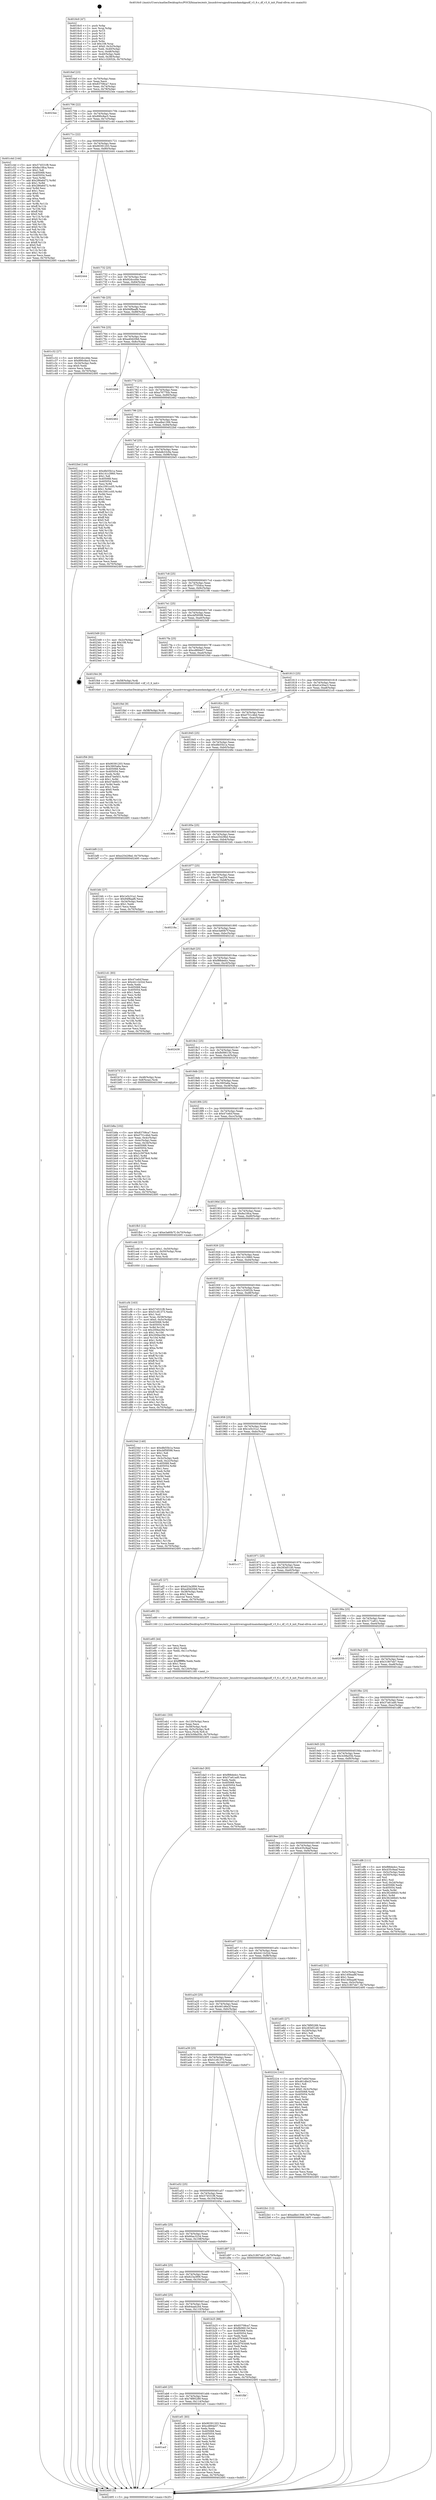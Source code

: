 digraph "0x4016c0" {
  label = "0x4016c0 (/mnt/c/Users/mathe/Desktop/tcc/POCII/binaries/extr_linuxdriversgpudrmamdamdgpudf_v3_6.c_df_v3_6_init_Final-ollvm.out::main(0))"
  labelloc = "t"
  node[shape=record]

  Entry [label="",width=0.3,height=0.3,shape=circle,fillcolor=black,style=filled]
  "0x4016ef" [label="{
     0x4016ef [23]\l
     | [instrs]\l
     &nbsp;&nbsp;0x4016ef \<+3\>: mov -0x70(%rbp),%eax\l
     &nbsp;&nbsp;0x4016f2 \<+2\>: mov %eax,%ecx\l
     &nbsp;&nbsp;0x4016f4 \<+6\>: sub $0x83708ca7,%ecx\l
     &nbsp;&nbsp;0x4016fa \<+3\>: mov %eax,-0x74(%rbp)\l
     &nbsp;&nbsp;0x4016fd \<+3\>: mov %ecx,-0x78(%rbp)\l
     &nbsp;&nbsp;0x401700 \<+6\>: je 00000000004023ee \<main+0xd2e\>\l
  }"]
  "0x4023ee" [label="{
     0x4023ee\l
  }", style=dashed]
  "0x401706" [label="{
     0x401706 [22]\l
     | [instrs]\l
     &nbsp;&nbsp;0x401706 \<+5\>: jmp 000000000040170b \<main+0x4b\>\l
     &nbsp;&nbsp;0x40170b \<+3\>: mov -0x74(%rbp),%eax\l
     &nbsp;&nbsp;0x40170e \<+5\>: sub $0x890c8ac5,%eax\l
     &nbsp;&nbsp;0x401713 \<+3\>: mov %eax,-0x7c(%rbp)\l
     &nbsp;&nbsp;0x401716 \<+6\>: je 0000000000401c4d \<main+0x58d\>\l
  }"]
  Exit [label="",width=0.3,height=0.3,shape=circle,fillcolor=black,style=filled,peripheries=2]
  "0x401c4d" [label="{
     0x401c4d [144]\l
     | [instrs]\l
     &nbsp;&nbsp;0x401c4d \<+5\>: mov $0x574531f8,%eax\l
     &nbsp;&nbsp;0x401c52 \<+5\>: mov $0x8a10fca,%ecx\l
     &nbsp;&nbsp;0x401c57 \<+2\>: mov $0x1,%dl\l
     &nbsp;&nbsp;0x401c59 \<+7\>: mov 0x405068,%esi\l
     &nbsp;&nbsp;0x401c60 \<+7\>: mov 0x405054,%edi\l
     &nbsp;&nbsp;0x401c67 \<+3\>: mov %esi,%r8d\l
     &nbsp;&nbsp;0x401c6a \<+7\>: add $0x286a6d72,%r8d\l
     &nbsp;&nbsp;0x401c71 \<+4\>: sub $0x1,%r8d\l
     &nbsp;&nbsp;0x401c75 \<+7\>: sub $0x286a6d72,%r8d\l
     &nbsp;&nbsp;0x401c7c \<+4\>: imul %r8d,%esi\l
     &nbsp;&nbsp;0x401c80 \<+3\>: and $0x1,%esi\l
     &nbsp;&nbsp;0x401c83 \<+3\>: cmp $0x0,%esi\l
     &nbsp;&nbsp;0x401c86 \<+4\>: sete %r9b\l
     &nbsp;&nbsp;0x401c8a \<+3\>: cmp $0xa,%edi\l
     &nbsp;&nbsp;0x401c8d \<+4\>: setl %r10b\l
     &nbsp;&nbsp;0x401c91 \<+3\>: mov %r9b,%r11b\l
     &nbsp;&nbsp;0x401c94 \<+4\>: xor $0xff,%r11b\l
     &nbsp;&nbsp;0x401c98 \<+3\>: mov %r10b,%bl\l
     &nbsp;&nbsp;0x401c9b \<+3\>: xor $0xff,%bl\l
     &nbsp;&nbsp;0x401c9e \<+3\>: xor $0x0,%dl\l
     &nbsp;&nbsp;0x401ca1 \<+3\>: mov %r11b,%r14b\l
     &nbsp;&nbsp;0x401ca4 \<+4\>: and $0x0,%r14b\l
     &nbsp;&nbsp;0x401ca8 \<+3\>: and %dl,%r9b\l
     &nbsp;&nbsp;0x401cab \<+3\>: mov %bl,%r15b\l
     &nbsp;&nbsp;0x401cae \<+4\>: and $0x0,%r15b\l
     &nbsp;&nbsp;0x401cb2 \<+3\>: and %dl,%r10b\l
     &nbsp;&nbsp;0x401cb5 \<+3\>: or %r9b,%r14b\l
     &nbsp;&nbsp;0x401cb8 \<+3\>: or %r10b,%r15b\l
     &nbsp;&nbsp;0x401cbb \<+3\>: xor %r15b,%r14b\l
     &nbsp;&nbsp;0x401cbe \<+3\>: or %bl,%r11b\l
     &nbsp;&nbsp;0x401cc1 \<+4\>: xor $0xff,%r11b\l
     &nbsp;&nbsp;0x401cc5 \<+3\>: or $0x0,%dl\l
     &nbsp;&nbsp;0x401cc8 \<+3\>: and %dl,%r11b\l
     &nbsp;&nbsp;0x401ccb \<+3\>: or %r11b,%r14b\l
     &nbsp;&nbsp;0x401cce \<+4\>: test $0x1,%r14b\l
     &nbsp;&nbsp;0x401cd2 \<+3\>: cmovne %ecx,%eax\l
     &nbsp;&nbsp;0x401cd5 \<+3\>: mov %eax,-0x70(%rbp)\l
     &nbsp;&nbsp;0x401cd8 \<+5\>: jmp 0000000000402495 \<main+0xdd5\>\l
  }"]
  "0x40171c" [label="{
     0x40171c [22]\l
     | [instrs]\l
     &nbsp;&nbsp;0x40171c \<+5\>: jmp 0000000000401721 \<main+0x61\>\l
     &nbsp;&nbsp;0x401721 \<+3\>: mov -0x74(%rbp),%eax\l
     &nbsp;&nbsp;0x401724 \<+5\>: sub $0x90391203,%eax\l
     &nbsp;&nbsp;0x401729 \<+3\>: mov %eax,-0x80(%rbp)\l
     &nbsp;&nbsp;0x40172c \<+6\>: je 0000000000402444 \<main+0xd84\>\l
  }"]
  "0x401f56" [label="{
     0x401f56 [93]\l
     | [instrs]\l
     &nbsp;&nbsp;0x401f56 \<+5\>: mov $0x90391203,%eax\l
     &nbsp;&nbsp;0x401f5b \<+5\>: mov $0x3905a6a,%ecx\l
     &nbsp;&nbsp;0x401f60 \<+7\>: mov 0x405068,%edx\l
     &nbsp;&nbsp;0x401f67 \<+7\>: mov 0x405054,%esi\l
     &nbsp;&nbsp;0x401f6e \<+3\>: mov %edx,%r8d\l
     &nbsp;&nbsp;0x401f71 \<+7\>: add $0x47def451,%r8d\l
     &nbsp;&nbsp;0x401f78 \<+4\>: sub $0x1,%r8d\l
     &nbsp;&nbsp;0x401f7c \<+7\>: sub $0x47def451,%r8d\l
     &nbsp;&nbsp;0x401f83 \<+4\>: imul %r8d,%edx\l
     &nbsp;&nbsp;0x401f87 \<+3\>: and $0x1,%edx\l
     &nbsp;&nbsp;0x401f8a \<+3\>: cmp $0x0,%edx\l
     &nbsp;&nbsp;0x401f8d \<+4\>: sete %r9b\l
     &nbsp;&nbsp;0x401f91 \<+3\>: cmp $0xa,%esi\l
     &nbsp;&nbsp;0x401f94 \<+4\>: setl %r10b\l
     &nbsp;&nbsp;0x401f98 \<+3\>: mov %r9b,%r11b\l
     &nbsp;&nbsp;0x401f9b \<+3\>: and %r10b,%r11b\l
     &nbsp;&nbsp;0x401f9e \<+3\>: xor %r10b,%r9b\l
     &nbsp;&nbsp;0x401fa1 \<+3\>: or %r9b,%r11b\l
     &nbsp;&nbsp;0x401fa4 \<+4\>: test $0x1,%r11b\l
     &nbsp;&nbsp;0x401fa8 \<+3\>: cmovne %ecx,%eax\l
     &nbsp;&nbsp;0x401fab \<+3\>: mov %eax,-0x70(%rbp)\l
     &nbsp;&nbsp;0x401fae \<+5\>: jmp 0000000000402495 \<main+0xdd5\>\l
  }"]
  "0x402444" [label="{
     0x402444\l
  }", style=dashed]
  "0x401732" [label="{
     0x401732 [25]\l
     | [instrs]\l
     &nbsp;&nbsp;0x401732 \<+5\>: jmp 0000000000401737 \<main+0x77\>\l
     &nbsp;&nbsp;0x401737 \<+3\>: mov -0x74(%rbp),%eax\l
     &nbsp;&nbsp;0x40173a \<+5\>: sub $0x92dccd4e,%eax\l
     &nbsp;&nbsp;0x40173f \<+6\>: mov %eax,-0x84(%rbp)\l
     &nbsp;&nbsp;0x401745 \<+6\>: je 00000000004021b4 \<main+0xaf4\>\l
  }"]
  "0x401f4d" [label="{
     0x401f4d [9]\l
     | [instrs]\l
     &nbsp;&nbsp;0x401f4d \<+4\>: mov -0x58(%rbp),%rdi\l
     &nbsp;&nbsp;0x401f51 \<+5\>: call 0000000000401030 \<free@plt\>\l
     | [calls]\l
     &nbsp;&nbsp;0x401030 \{1\} (unknown)\l
  }"]
  "0x4021b4" [label="{
     0x4021b4\l
  }", style=dashed]
  "0x40174b" [label="{
     0x40174b [25]\l
     | [instrs]\l
     &nbsp;&nbsp;0x40174b \<+5\>: jmp 0000000000401750 \<main+0x90\>\l
     &nbsp;&nbsp;0x401750 \<+3\>: mov -0x74(%rbp),%eax\l
     &nbsp;&nbsp;0x401753 \<+5\>: sub $0x94f8aaf6,%eax\l
     &nbsp;&nbsp;0x401758 \<+6\>: mov %eax,-0x88(%rbp)\l
     &nbsp;&nbsp;0x40175e \<+6\>: je 0000000000401c32 \<main+0x572\>\l
  }"]
  "0x401acf" [label="{
     0x401acf\l
  }", style=dashed]
  "0x401c32" [label="{
     0x401c32 [27]\l
     | [instrs]\l
     &nbsp;&nbsp;0x401c32 \<+5\>: mov $0x92dccd4e,%eax\l
     &nbsp;&nbsp;0x401c37 \<+5\>: mov $0x890c8ac5,%ecx\l
     &nbsp;&nbsp;0x401c3c \<+3\>: mov -0x34(%rbp),%edx\l
     &nbsp;&nbsp;0x401c3f \<+3\>: cmp $0x0,%edx\l
     &nbsp;&nbsp;0x401c42 \<+3\>: cmove %ecx,%eax\l
     &nbsp;&nbsp;0x401c45 \<+3\>: mov %eax,-0x70(%rbp)\l
     &nbsp;&nbsp;0x401c48 \<+5\>: jmp 0000000000402495 \<main+0xdd5\>\l
  }"]
  "0x401764" [label="{
     0x401764 [25]\l
     | [instrs]\l
     &nbsp;&nbsp;0x401764 \<+5\>: jmp 0000000000401769 \<main+0xa9\>\l
     &nbsp;&nbsp;0x401769 \<+3\>: mov -0x74(%rbp),%eax\l
     &nbsp;&nbsp;0x40176c \<+5\>: sub $0xa40d20b6,%eax\l
     &nbsp;&nbsp;0x401771 \<+6\>: mov %eax,-0x8c(%rbp)\l
     &nbsp;&nbsp;0x401777 \<+6\>: je 0000000000401b0d \<main+0x44d\>\l
  }"]
  "0x401ef1" [label="{
     0x401ef1 [83]\l
     | [instrs]\l
     &nbsp;&nbsp;0x401ef1 \<+5\>: mov $0x90391203,%eax\l
     &nbsp;&nbsp;0x401ef6 \<+5\>: mov $0xcd894e57,%ecx\l
     &nbsp;&nbsp;0x401efb \<+2\>: xor %edx,%edx\l
     &nbsp;&nbsp;0x401efd \<+7\>: mov 0x405068,%esi\l
     &nbsp;&nbsp;0x401f04 \<+7\>: mov 0x405054,%edi\l
     &nbsp;&nbsp;0x401f0b \<+3\>: sub $0x1,%edx\l
     &nbsp;&nbsp;0x401f0e \<+3\>: mov %esi,%r8d\l
     &nbsp;&nbsp;0x401f11 \<+3\>: add %edx,%r8d\l
     &nbsp;&nbsp;0x401f14 \<+4\>: imul %r8d,%esi\l
     &nbsp;&nbsp;0x401f18 \<+3\>: and $0x1,%esi\l
     &nbsp;&nbsp;0x401f1b \<+3\>: cmp $0x0,%esi\l
     &nbsp;&nbsp;0x401f1e \<+4\>: sete %r9b\l
     &nbsp;&nbsp;0x401f22 \<+3\>: cmp $0xa,%edi\l
     &nbsp;&nbsp;0x401f25 \<+4\>: setl %r10b\l
     &nbsp;&nbsp;0x401f29 \<+3\>: mov %r9b,%r11b\l
     &nbsp;&nbsp;0x401f2c \<+3\>: and %r10b,%r11b\l
     &nbsp;&nbsp;0x401f2f \<+3\>: xor %r10b,%r9b\l
     &nbsp;&nbsp;0x401f32 \<+3\>: or %r9b,%r11b\l
     &nbsp;&nbsp;0x401f35 \<+4\>: test $0x1,%r11b\l
     &nbsp;&nbsp;0x401f39 \<+3\>: cmovne %ecx,%eax\l
     &nbsp;&nbsp;0x401f3c \<+3\>: mov %eax,-0x70(%rbp)\l
     &nbsp;&nbsp;0x401f3f \<+5\>: jmp 0000000000402495 \<main+0xdd5\>\l
  }"]
  "0x401b0d" [label="{
     0x401b0d\l
  }", style=dashed]
  "0x40177d" [label="{
     0x40177d [25]\l
     | [instrs]\l
     &nbsp;&nbsp;0x40177d \<+5\>: jmp 0000000000401782 \<main+0xc2\>\l
     &nbsp;&nbsp;0x401782 \<+3\>: mov -0x74(%rbp),%eax\l
     &nbsp;&nbsp;0x401785 \<+5\>: sub $0xa7677fcb,%eax\l
     &nbsp;&nbsp;0x40178a \<+6\>: mov %eax,-0x90(%rbp)\l
     &nbsp;&nbsp;0x401790 \<+6\>: je 0000000000402462 \<main+0xda2\>\l
  }"]
  "0x401ab6" [label="{
     0x401ab6 [25]\l
     | [instrs]\l
     &nbsp;&nbsp;0x401ab6 \<+5\>: jmp 0000000000401abb \<main+0x3fb\>\l
     &nbsp;&nbsp;0x401abb \<+3\>: mov -0x74(%rbp),%eax\l
     &nbsp;&nbsp;0x401abe \<+5\>: sub $0x78f95289,%eax\l
     &nbsp;&nbsp;0x401ac3 \<+6\>: mov %eax,-0x114(%rbp)\l
     &nbsp;&nbsp;0x401ac9 \<+6\>: je 0000000000401ef1 \<main+0x831\>\l
  }"]
  "0x402462" [label="{
     0x402462\l
  }", style=dashed]
  "0x401796" [label="{
     0x401796 [25]\l
     | [instrs]\l
     &nbsp;&nbsp;0x401796 \<+5\>: jmp 000000000040179b \<main+0xdb\>\l
     &nbsp;&nbsp;0x40179b \<+3\>: mov -0x74(%rbp),%eax\l
     &nbsp;&nbsp;0x40179e \<+5\>: sub $0xadbe1306,%eax\l
     &nbsp;&nbsp;0x4017a3 \<+6\>: mov %eax,-0x94(%rbp)\l
     &nbsp;&nbsp;0x4017a9 \<+6\>: je 00000000004022bd \<main+0xbfd\>\l
  }"]
  "0x401fbf" [label="{
     0x401fbf\l
  }", style=dashed]
  "0x4022bd" [label="{
     0x4022bd [144]\l
     | [instrs]\l
     &nbsp;&nbsp;0x4022bd \<+5\>: mov $0xdfe55b1a,%eax\l
     &nbsp;&nbsp;0x4022c2 \<+5\>: mov $0x141c3960,%ecx\l
     &nbsp;&nbsp;0x4022c7 \<+2\>: mov $0x1,%dl\l
     &nbsp;&nbsp;0x4022c9 \<+7\>: mov 0x405068,%esi\l
     &nbsp;&nbsp;0x4022d0 \<+7\>: mov 0x405054,%edi\l
     &nbsp;&nbsp;0x4022d7 \<+3\>: mov %esi,%r8d\l
     &nbsp;&nbsp;0x4022da \<+7\>: add $0x1091cc05,%r8d\l
     &nbsp;&nbsp;0x4022e1 \<+4\>: sub $0x1,%r8d\l
     &nbsp;&nbsp;0x4022e5 \<+7\>: sub $0x1091cc05,%r8d\l
     &nbsp;&nbsp;0x4022ec \<+4\>: imul %r8d,%esi\l
     &nbsp;&nbsp;0x4022f0 \<+3\>: and $0x1,%esi\l
     &nbsp;&nbsp;0x4022f3 \<+3\>: cmp $0x0,%esi\l
     &nbsp;&nbsp;0x4022f6 \<+4\>: sete %r9b\l
     &nbsp;&nbsp;0x4022fa \<+3\>: cmp $0xa,%edi\l
     &nbsp;&nbsp;0x4022fd \<+4\>: setl %r10b\l
     &nbsp;&nbsp;0x402301 \<+3\>: mov %r9b,%r11b\l
     &nbsp;&nbsp;0x402304 \<+4\>: xor $0xff,%r11b\l
     &nbsp;&nbsp;0x402308 \<+3\>: mov %r10b,%bl\l
     &nbsp;&nbsp;0x40230b \<+3\>: xor $0xff,%bl\l
     &nbsp;&nbsp;0x40230e \<+3\>: xor $0x0,%dl\l
     &nbsp;&nbsp;0x402311 \<+3\>: mov %r11b,%r14b\l
     &nbsp;&nbsp;0x402314 \<+4\>: and $0x0,%r14b\l
     &nbsp;&nbsp;0x402318 \<+3\>: and %dl,%r9b\l
     &nbsp;&nbsp;0x40231b \<+3\>: mov %bl,%r15b\l
     &nbsp;&nbsp;0x40231e \<+4\>: and $0x0,%r15b\l
     &nbsp;&nbsp;0x402322 \<+3\>: and %dl,%r10b\l
     &nbsp;&nbsp;0x402325 \<+3\>: or %r9b,%r14b\l
     &nbsp;&nbsp;0x402328 \<+3\>: or %r10b,%r15b\l
     &nbsp;&nbsp;0x40232b \<+3\>: xor %r15b,%r14b\l
     &nbsp;&nbsp;0x40232e \<+3\>: or %bl,%r11b\l
     &nbsp;&nbsp;0x402331 \<+4\>: xor $0xff,%r11b\l
     &nbsp;&nbsp;0x402335 \<+3\>: or $0x0,%dl\l
     &nbsp;&nbsp;0x402338 \<+3\>: and %dl,%r11b\l
     &nbsp;&nbsp;0x40233b \<+3\>: or %r11b,%r14b\l
     &nbsp;&nbsp;0x40233e \<+4\>: test $0x1,%r14b\l
     &nbsp;&nbsp;0x402342 \<+3\>: cmovne %ecx,%eax\l
     &nbsp;&nbsp;0x402345 \<+3\>: mov %eax,-0x70(%rbp)\l
     &nbsp;&nbsp;0x402348 \<+5\>: jmp 0000000000402495 \<main+0xdd5\>\l
  }"]
  "0x4017af" [label="{
     0x4017af [25]\l
     | [instrs]\l
     &nbsp;&nbsp;0x4017af \<+5\>: jmp 00000000004017b4 \<main+0xf4\>\l
     &nbsp;&nbsp;0x4017b4 \<+3\>: mov -0x74(%rbp),%eax\l
     &nbsp;&nbsp;0x4017b7 \<+5\>: sub $0xbdb33c9a,%eax\l
     &nbsp;&nbsp;0x4017bc \<+6\>: mov %eax,-0x98(%rbp)\l
     &nbsp;&nbsp;0x4017c2 \<+6\>: je 00000000004020e5 \<main+0xa25\>\l
  }"]
  "0x401eb1" [label="{
     0x401eb1 [33]\l
     | [instrs]\l
     &nbsp;&nbsp;0x401eb1 \<+6\>: mov -0x120(%rbp),%ecx\l
     &nbsp;&nbsp;0x401eb7 \<+3\>: imul %eax,%ecx\l
     &nbsp;&nbsp;0x401eba \<+4\>: mov -0x58(%rbp),%rdi\l
     &nbsp;&nbsp;0x401ebe \<+4\>: movslq -0x5c(%rbp),%r8\l
     &nbsp;&nbsp;0x401ec2 \<+4\>: mov %ecx,(%rdi,%r8,4)\l
     &nbsp;&nbsp;0x401ec6 \<+7\>: movl $0x3c08a55b,-0x70(%rbp)\l
     &nbsp;&nbsp;0x401ecd \<+5\>: jmp 0000000000402495 \<main+0xdd5\>\l
  }"]
  "0x4020e5" [label="{
     0x4020e5\l
  }", style=dashed]
  "0x4017c8" [label="{
     0x4017c8 [25]\l
     | [instrs]\l
     &nbsp;&nbsp;0x4017c8 \<+5\>: jmp 00000000004017cd \<main+0x10d\>\l
     &nbsp;&nbsp;0x4017cd \<+3\>: mov -0x74(%rbp),%eax\l
     &nbsp;&nbsp;0x4017d0 \<+5\>: sub $0xc7755dca,%eax\l
     &nbsp;&nbsp;0x4017d5 \<+6\>: mov %eax,-0x9c(%rbp)\l
     &nbsp;&nbsp;0x4017db \<+6\>: je 0000000000402196 \<main+0xad6\>\l
  }"]
  "0x401e85" [label="{
     0x401e85 [44]\l
     | [instrs]\l
     &nbsp;&nbsp;0x401e85 \<+2\>: xor %ecx,%ecx\l
     &nbsp;&nbsp;0x401e87 \<+5\>: mov $0x2,%edx\l
     &nbsp;&nbsp;0x401e8c \<+6\>: mov %edx,-0x11c(%rbp)\l
     &nbsp;&nbsp;0x401e92 \<+1\>: cltd\l
     &nbsp;&nbsp;0x401e93 \<+6\>: mov -0x11c(%rbp),%esi\l
     &nbsp;&nbsp;0x401e99 \<+2\>: idiv %esi\l
     &nbsp;&nbsp;0x401e9b \<+6\>: imul $0xfffffffe,%edx,%edx\l
     &nbsp;&nbsp;0x401ea1 \<+3\>: sub $0x1,%ecx\l
     &nbsp;&nbsp;0x401ea4 \<+2\>: sub %ecx,%edx\l
     &nbsp;&nbsp;0x401ea6 \<+6\>: mov %edx,-0x120(%rbp)\l
     &nbsp;&nbsp;0x401eac \<+5\>: call 0000000000401160 \<next_i\>\l
     | [calls]\l
     &nbsp;&nbsp;0x401160 \{1\} (/mnt/c/Users/mathe/Desktop/tcc/POCII/binaries/extr_linuxdriversgpudrmamdamdgpudf_v3_6.c_df_v3_6_init_Final-ollvm.out::next_i)\l
  }"]
  "0x402196" [label="{
     0x402196\l
  }", style=dashed]
  "0x4017e1" [label="{
     0x4017e1 [25]\l
     | [instrs]\l
     &nbsp;&nbsp;0x4017e1 \<+5\>: jmp 00000000004017e6 \<main+0x126\>\l
     &nbsp;&nbsp;0x4017e6 \<+3\>: mov -0x74(%rbp),%eax\l
     &nbsp;&nbsp;0x4017e9 \<+5\>: sub $0xcbf59598,%eax\l
     &nbsp;&nbsp;0x4017ee \<+6\>: mov %eax,-0xa0(%rbp)\l
     &nbsp;&nbsp;0x4017f4 \<+6\>: je 00000000004023d9 \<main+0xd19\>\l
  }"]
  "0x401cf4" [label="{
     0x401cf4 [163]\l
     | [instrs]\l
     &nbsp;&nbsp;0x401cf4 \<+5\>: mov $0x574531f8,%ecx\l
     &nbsp;&nbsp;0x401cf9 \<+5\>: mov $0x51c81373,%edx\l
     &nbsp;&nbsp;0x401cfe \<+3\>: mov $0x1,%sil\l
     &nbsp;&nbsp;0x401d01 \<+4\>: mov %rax,-0x58(%rbp)\l
     &nbsp;&nbsp;0x401d05 \<+7\>: movl $0x0,-0x5c(%rbp)\l
     &nbsp;&nbsp;0x401d0c \<+8\>: mov 0x405068,%r8d\l
     &nbsp;&nbsp;0x401d14 \<+8\>: mov 0x405054,%r9d\l
     &nbsp;&nbsp;0x401d1c \<+3\>: mov %r8d,%r10d\l
     &nbsp;&nbsp;0x401d1f \<+7\>: sub $0x200be29d,%r10d\l
     &nbsp;&nbsp;0x401d26 \<+4\>: sub $0x1,%r10d\l
     &nbsp;&nbsp;0x401d2a \<+7\>: add $0x200be29d,%r10d\l
     &nbsp;&nbsp;0x401d31 \<+4\>: imul %r10d,%r8d\l
     &nbsp;&nbsp;0x401d35 \<+4\>: and $0x1,%r8d\l
     &nbsp;&nbsp;0x401d39 \<+4\>: cmp $0x0,%r8d\l
     &nbsp;&nbsp;0x401d3d \<+4\>: sete %r11b\l
     &nbsp;&nbsp;0x401d41 \<+4\>: cmp $0xa,%r9d\l
     &nbsp;&nbsp;0x401d45 \<+3\>: setl %bl\l
     &nbsp;&nbsp;0x401d48 \<+3\>: mov %r11b,%r14b\l
     &nbsp;&nbsp;0x401d4b \<+4\>: xor $0xff,%r14b\l
     &nbsp;&nbsp;0x401d4f \<+3\>: mov %bl,%r15b\l
     &nbsp;&nbsp;0x401d52 \<+4\>: xor $0xff,%r15b\l
     &nbsp;&nbsp;0x401d56 \<+4\>: xor $0x0,%sil\l
     &nbsp;&nbsp;0x401d5a \<+3\>: mov %r14b,%r12b\l
     &nbsp;&nbsp;0x401d5d \<+4\>: and $0x0,%r12b\l
     &nbsp;&nbsp;0x401d61 \<+3\>: and %sil,%r11b\l
     &nbsp;&nbsp;0x401d64 \<+3\>: mov %r15b,%r13b\l
     &nbsp;&nbsp;0x401d67 \<+4\>: and $0x0,%r13b\l
     &nbsp;&nbsp;0x401d6b \<+3\>: and %sil,%bl\l
     &nbsp;&nbsp;0x401d6e \<+3\>: or %r11b,%r12b\l
     &nbsp;&nbsp;0x401d71 \<+3\>: or %bl,%r13b\l
     &nbsp;&nbsp;0x401d74 \<+3\>: xor %r13b,%r12b\l
     &nbsp;&nbsp;0x401d77 \<+3\>: or %r15b,%r14b\l
     &nbsp;&nbsp;0x401d7a \<+4\>: xor $0xff,%r14b\l
     &nbsp;&nbsp;0x401d7e \<+4\>: or $0x0,%sil\l
     &nbsp;&nbsp;0x401d82 \<+3\>: and %sil,%r14b\l
     &nbsp;&nbsp;0x401d85 \<+3\>: or %r14b,%r12b\l
     &nbsp;&nbsp;0x401d88 \<+4\>: test $0x1,%r12b\l
     &nbsp;&nbsp;0x401d8c \<+3\>: cmovne %edx,%ecx\l
     &nbsp;&nbsp;0x401d8f \<+3\>: mov %ecx,-0x70(%rbp)\l
     &nbsp;&nbsp;0x401d92 \<+5\>: jmp 0000000000402495 \<main+0xdd5\>\l
  }"]
  "0x4023d9" [label="{
     0x4023d9 [21]\l
     | [instrs]\l
     &nbsp;&nbsp;0x4023d9 \<+3\>: mov -0x2c(%rbp),%eax\l
     &nbsp;&nbsp;0x4023dc \<+7\>: add $0x108,%rsp\l
     &nbsp;&nbsp;0x4023e3 \<+1\>: pop %rbx\l
     &nbsp;&nbsp;0x4023e4 \<+2\>: pop %r12\l
     &nbsp;&nbsp;0x4023e6 \<+2\>: pop %r13\l
     &nbsp;&nbsp;0x4023e8 \<+2\>: pop %r14\l
     &nbsp;&nbsp;0x4023ea \<+2\>: pop %r15\l
     &nbsp;&nbsp;0x4023ec \<+1\>: pop %rbp\l
     &nbsp;&nbsp;0x4023ed \<+1\>: ret\l
  }"]
  "0x4017fa" [label="{
     0x4017fa [25]\l
     | [instrs]\l
     &nbsp;&nbsp;0x4017fa \<+5\>: jmp 00000000004017ff \<main+0x13f\>\l
     &nbsp;&nbsp;0x4017ff \<+3\>: mov -0x74(%rbp),%eax\l
     &nbsp;&nbsp;0x401802 \<+5\>: sub $0xcd894e57,%eax\l
     &nbsp;&nbsp;0x401807 \<+6\>: mov %eax,-0xa4(%rbp)\l
     &nbsp;&nbsp;0x40180d \<+6\>: je 0000000000401f44 \<main+0x884\>\l
  }"]
  "0x401b8a" [label="{
     0x401b8a [102]\l
     | [instrs]\l
     &nbsp;&nbsp;0x401b8a \<+5\>: mov $0x83708ca7,%ecx\l
     &nbsp;&nbsp;0x401b8f \<+5\>: mov $0xd751c4bd,%edx\l
     &nbsp;&nbsp;0x401b94 \<+3\>: mov %eax,-0x4c(%rbp)\l
     &nbsp;&nbsp;0x401b97 \<+3\>: mov -0x4c(%rbp),%eax\l
     &nbsp;&nbsp;0x401b9a \<+3\>: mov %eax,-0x34(%rbp)\l
     &nbsp;&nbsp;0x401b9d \<+7\>: mov 0x405068,%eax\l
     &nbsp;&nbsp;0x401ba4 \<+7\>: mov 0x405054,%esi\l
     &nbsp;&nbsp;0x401bab \<+3\>: mov %eax,%r8d\l
     &nbsp;&nbsp;0x401bae \<+7\>: sub $0x2c5979c6,%r8d\l
     &nbsp;&nbsp;0x401bb5 \<+4\>: sub $0x1,%r8d\l
     &nbsp;&nbsp;0x401bb9 \<+7\>: add $0x2c5979c6,%r8d\l
     &nbsp;&nbsp;0x401bc0 \<+4\>: imul %r8d,%eax\l
     &nbsp;&nbsp;0x401bc4 \<+3\>: and $0x1,%eax\l
     &nbsp;&nbsp;0x401bc7 \<+3\>: cmp $0x0,%eax\l
     &nbsp;&nbsp;0x401bca \<+4\>: sete %r9b\l
     &nbsp;&nbsp;0x401bce \<+3\>: cmp $0xa,%esi\l
     &nbsp;&nbsp;0x401bd1 \<+4\>: setl %r10b\l
     &nbsp;&nbsp;0x401bd5 \<+3\>: mov %r9b,%r11b\l
     &nbsp;&nbsp;0x401bd8 \<+3\>: and %r10b,%r11b\l
     &nbsp;&nbsp;0x401bdb \<+3\>: xor %r10b,%r9b\l
     &nbsp;&nbsp;0x401bde \<+3\>: or %r9b,%r11b\l
     &nbsp;&nbsp;0x401be1 \<+4\>: test $0x1,%r11b\l
     &nbsp;&nbsp;0x401be5 \<+3\>: cmovne %edx,%ecx\l
     &nbsp;&nbsp;0x401be8 \<+3\>: mov %ecx,-0x70(%rbp)\l
     &nbsp;&nbsp;0x401beb \<+5\>: jmp 0000000000402495 \<main+0xdd5\>\l
  }"]
  "0x401f44" [label="{
     0x401f44 [9]\l
     | [instrs]\l
     &nbsp;&nbsp;0x401f44 \<+4\>: mov -0x58(%rbp),%rdi\l
     &nbsp;&nbsp;0x401f48 \<+5\>: call 00000000004016b0 \<df_v3_6_init\>\l
     | [calls]\l
     &nbsp;&nbsp;0x4016b0 \{1\} (/mnt/c/Users/mathe/Desktop/tcc/POCII/binaries/extr_linuxdriversgpudrmamdamdgpudf_v3_6.c_df_v3_6_init_Final-ollvm.out::df_v3_6_init)\l
  }"]
  "0x401813" [label="{
     0x401813 [25]\l
     | [instrs]\l
     &nbsp;&nbsp;0x401813 \<+5\>: jmp 0000000000401818 \<main+0x158\>\l
     &nbsp;&nbsp;0x401818 \<+3\>: mov -0x74(%rbp),%eax\l
     &nbsp;&nbsp;0x40181b \<+5\>: sub $0xd1e30ac3,%eax\l
     &nbsp;&nbsp;0x401820 \<+6\>: mov %eax,-0xa8(%rbp)\l
     &nbsp;&nbsp;0x401826 \<+6\>: je 00000000004021c0 \<main+0xb00\>\l
  }"]
  "0x401a9d" [label="{
     0x401a9d [25]\l
     | [instrs]\l
     &nbsp;&nbsp;0x401a9d \<+5\>: jmp 0000000000401aa2 \<main+0x3e2\>\l
     &nbsp;&nbsp;0x401aa2 \<+3\>: mov -0x74(%rbp),%eax\l
     &nbsp;&nbsp;0x401aa5 \<+5\>: sub $0x64aab244,%eax\l
     &nbsp;&nbsp;0x401aaa \<+6\>: mov %eax,-0x110(%rbp)\l
     &nbsp;&nbsp;0x401ab0 \<+6\>: je 0000000000401fbf \<main+0x8ff\>\l
  }"]
  "0x4021c0" [label="{
     0x4021c0\l
  }", style=dashed]
  "0x40182c" [label="{
     0x40182c [25]\l
     | [instrs]\l
     &nbsp;&nbsp;0x40182c \<+5\>: jmp 0000000000401831 \<main+0x171\>\l
     &nbsp;&nbsp;0x401831 \<+3\>: mov -0x74(%rbp),%eax\l
     &nbsp;&nbsp;0x401834 \<+5\>: sub $0xd751c4bd,%eax\l
     &nbsp;&nbsp;0x401839 \<+6\>: mov %eax,-0xac(%rbp)\l
     &nbsp;&nbsp;0x40183f \<+6\>: je 0000000000401bf0 \<main+0x530\>\l
  }"]
  "0x401b25" [label="{
     0x401b25 [88]\l
     | [instrs]\l
     &nbsp;&nbsp;0x401b25 \<+5\>: mov $0x83708ca7,%eax\l
     &nbsp;&nbsp;0x401b2a \<+5\>: mov $0xfb06613d,%ecx\l
     &nbsp;&nbsp;0x401b2f \<+7\>: mov 0x405068,%edx\l
     &nbsp;&nbsp;0x401b36 \<+7\>: mov 0x405054,%esi\l
     &nbsp;&nbsp;0x401b3d \<+2\>: mov %edx,%edi\l
     &nbsp;&nbsp;0x401b3f \<+6\>: sub $0x2f763d46,%edi\l
     &nbsp;&nbsp;0x401b45 \<+3\>: sub $0x1,%edi\l
     &nbsp;&nbsp;0x401b48 \<+6\>: add $0x2f763d46,%edi\l
     &nbsp;&nbsp;0x401b4e \<+3\>: imul %edi,%edx\l
     &nbsp;&nbsp;0x401b51 \<+3\>: and $0x1,%edx\l
     &nbsp;&nbsp;0x401b54 \<+3\>: cmp $0x0,%edx\l
     &nbsp;&nbsp;0x401b57 \<+4\>: sete %r8b\l
     &nbsp;&nbsp;0x401b5b \<+3\>: cmp $0xa,%esi\l
     &nbsp;&nbsp;0x401b5e \<+4\>: setl %r9b\l
     &nbsp;&nbsp;0x401b62 \<+3\>: mov %r8b,%r10b\l
     &nbsp;&nbsp;0x401b65 \<+3\>: and %r9b,%r10b\l
     &nbsp;&nbsp;0x401b68 \<+3\>: xor %r9b,%r8b\l
     &nbsp;&nbsp;0x401b6b \<+3\>: or %r8b,%r10b\l
     &nbsp;&nbsp;0x401b6e \<+4\>: test $0x1,%r10b\l
     &nbsp;&nbsp;0x401b72 \<+3\>: cmovne %ecx,%eax\l
     &nbsp;&nbsp;0x401b75 \<+3\>: mov %eax,-0x70(%rbp)\l
     &nbsp;&nbsp;0x401b78 \<+5\>: jmp 0000000000402495 \<main+0xdd5\>\l
  }"]
  "0x401bf0" [label="{
     0x401bf0 [12]\l
     | [instrs]\l
     &nbsp;&nbsp;0x401bf0 \<+7\>: movl $0xe25429bd,-0x70(%rbp)\l
     &nbsp;&nbsp;0x401bf7 \<+5\>: jmp 0000000000402495 \<main+0xdd5\>\l
  }"]
  "0x401845" [label="{
     0x401845 [25]\l
     | [instrs]\l
     &nbsp;&nbsp;0x401845 \<+5\>: jmp 000000000040184a \<main+0x18a\>\l
     &nbsp;&nbsp;0x40184a \<+3\>: mov -0x74(%rbp),%eax\l
     &nbsp;&nbsp;0x40184d \<+5\>: sub $0xdfe55b1a,%eax\l
     &nbsp;&nbsp;0x401852 \<+6\>: mov %eax,-0xb0(%rbp)\l
     &nbsp;&nbsp;0x401858 \<+6\>: je 000000000040248e \<main+0xdce\>\l
  }"]
  "0x401a84" [label="{
     0x401a84 [25]\l
     | [instrs]\l
     &nbsp;&nbsp;0x401a84 \<+5\>: jmp 0000000000401a89 \<main+0x3c9\>\l
     &nbsp;&nbsp;0x401a89 \<+3\>: mov -0x74(%rbp),%eax\l
     &nbsp;&nbsp;0x401a8c \<+5\>: sub $0x623a3f09,%eax\l
     &nbsp;&nbsp;0x401a91 \<+6\>: mov %eax,-0x10c(%rbp)\l
     &nbsp;&nbsp;0x401a97 \<+6\>: je 0000000000401b25 \<main+0x465\>\l
  }"]
  "0x40248e" [label="{
     0x40248e\l
  }", style=dashed]
  "0x40185e" [label="{
     0x40185e [25]\l
     | [instrs]\l
     &nbsp;&nbsp;0x40185e \<+5\>: jmp 0000000000401863 \<main+0x1a3\>\l
     &nbsp;&nbsp;0x401863 \<+3\>: mov -0x74(%rbp),%eax\l
     &nbsp;&nbsp;0x401866 \<+5\>: sub $0xe25429bd,%eax\l
     &nbsp;&nbsp;0x40186b \<+6\>: mov %eax,-0xb4(%rbp)\l
     &nbsp;&nbsp;0x401871 \<+6\>: je 0000000000401bfc \<main+0x53c\>\l
  }"]
  "0x402008" [label="{
     0x402008\l
  }", style=dashed]
  "0x401bfc" [label="{
     0x401bfc [27]\l
     | [instrs]\l
     &nbsp;&nbsp;0x401bfc \<+5\>: mov $0x1e5c31a1,%eax\l
     &nbsp;&nbsp;0x401c01 \<+5\>: mov $0x94f8aaf6,%ecx\l
     &nbsp;&nbsp;0x401c06 \<+3\>: mov -0x34(%rbp),%edx\l
     &nbsp;&nbsp;0x401c09 \<+3\>: cmp $0x1,%edx\l
     &nbsp;&nbsp;0x401c0c \<+3\>: cmovl %ecx,%eax\l
     &nbsp;&nbsp;0x401c0f \<+3\>: mov %eax,-0x70(%rbp)\l
     &nbsp;&nbsp;0x401c12 \<+5\>: jmp 0000000000402495 \<main+0xdd5\>\l
  }"]
  "0x401877" [label="{
     0x401877 [25]\l
     | [instrs]\l
     &nbsp;&nbsp;0x401877 \<+5\>: jmp 000000000040187c \<main+0x1bc\>\l
     &nbsp;&nbsp;0x40187c \<+3\>: mov -0x74(%rbp),%eax\l
     &nbsp;&nbsp;0x40187f \<+5\>: sub $0xe37aa254,%eax\l
     &nbsp;&nbsp;0x401884 \<+6\>: mov %eax,-0xb8(%rbp)\l
     &nbsp;&nbsp;0x40188a \<+6\>: je 000000000040218a \<main+0xaca\>\l
  }"]
  "0x401a6b" [label="{
     0x401a6b [25]\l
     | [instrs]\l
     &nbsp;&nbsp;0x401a6b \<+5\>: jmp 0000000000401a70 \<main+0x3b0\>\l
     &nbsp;&nbsp;0x401a70 \<+3\>: mov -0x74(%rbp),%eax\l
     &nbsp;&nbsp;0x401a73 \<+5\>: sub $0x60ac3234,%eax\l
     &nbsp;&nbsp;0x401a78 \<+6\>: mov %eax,-0x108(%rbp)\l
     &nbsp;&nbsp;0x401a7e \<+6\>: je 0000000000402008 \<main+0x948\>\l
  }"]
  "0x40218a" [label="{
     0x40218a\l
  }", style=dashed]
  "0x401890" [label="{
     0x401890 [25]\l
     | [instrs]\l
     &nbsp;&nbsp;0x401890 \<+5\>: jmp 0000000000401895 \<main+0x1d5\>\l
     &nbsp;&nbsp;0x401895 \<+3\>: mov -0x74(%rbp),%eax\l
     &nbsp;&nbsp;0x401898 \<+5\>: sub $0xe3a60b7f,%eax\l
     &nbsp;&nbsp;0x40189d \<+6\>: mov %eax,-0xbc(%rbp)\l
     &nbsp;&nbsp;0x4018a3 \<+6\>: je 00000000004021d1 \<main+0xb11\>\l
  }"]
  "0x40240a" [label="{
     0x40240a\l
  }", style=dashed]
  "0x4021d1" [label="{
     0x4021d1 [83]\l
     | [instrs]\l
     &nbsp;&nbsp;0x4021d1 \<+5\>: mov $0x47cefcf,%eax\l
     &nbsp;&nbsp;0x4021d6 \<+5\>: mov $0x4411b32d,%ecx\l
     &nbsp;&nbsp;0x4021db \<+2\>: xor %edx,%edx\l
     &nbsp;&nbsp;0x4021dd \<+7\>: mov 0x405068,%esi\l
     &nbsp;&nbsp;0x4021e4 \<+7\>: mov 0x405054,%edi\l
     &nbsp;&nbsp;0x4021eb \<+3\>: sub $0x1,%edx\l
     &nbsp;&nbsp;0x4021ee \<+3\>: mov %esi,%r8d\l
     &nbsp;&nbsp;0x4021f1 \<+3\>: add %edx,%r8d\l
     &nbsp;&nbsp;0x4021f4 \<+4\>: imul %r8d,%esi\l
     &nbsp;&nbsp;0x4021f8 \<+3\>: and $0x1,%esi\l
     &nbsp;&nbsp;0x4021fb \<+3\>: cmp $0x0,%esi\l
     &nbsp;&nbsp;0x4021fe \<+4\>: sete %r9b\l
     &nbsp;&nbsp;0x402202 \<+3\>: cmp $0xa,%edi\l
     &nbsp;&nbsp;0x402205 \<+4\>: setl %r10b\l
     &nbsp;&nbsp;0x402209 \<+3\>: mov %r9b,%r11b\l
     &nbsp;&nbsp;0x40220c \<+3\>: and %r10b,%r11b\l
     &nbsp;&nbsp;0x40220f \<+3\>: xor %r10b,%r9b\l
     &nbsp;&nbsp;0x402212 \<+3\>: or %r9b,%r11b\l
     &nbsp;&nbsp;0x402215 \<+4\>: test $0x1,%r11b\l
     &nbsp;&nbsp;0x402219 \<+3\>: cmovne %ecx,%eax\l
     &nbsp;&nbsp;0x40221c \<+3\>: mov %eax,-0x70(%rbp)\l
     &nbsp;&nbsp;0x40221f \<+5\>: jmp 0000000000402495 \<main+0xdd5\>\l
  }"]
  "0x4018a9" [label="{
     0x4018a9 [25]\l
     | [instrs]\l
     &nbsp;&nbsp;0x4018a9 \<+5\>: jmp 00000000004018ae \<main+0x1ee\>\l
     &nbsp;&nbsp;0x4018ae \<+3\>: mov -0x74(%rbp),%eax\l
     &nbsp;&nbsp;0x4018b1 \<+5\>: sub $0xf88dedcc,%eax\l
     &nbsp;&nbsp;0x4018b6 \<+6\>: mov %eax,-0xc0(%rbp)\l
     &nbsp;&nbsp;0x4018bc \<+6\>: je 0000000000402438 \<main+0xd78\>\l
  }"]
  "0x401a52" [label="{
     0x401a52 [25]\l
     | [instrs]\l
     &nbsp;&nbsp;0x401a52 \<+5\>: jmp 0000000000401a57 \<main+0x397\>\l
     &nbsp;&nbsp;0x401a57 \<+3\>: mov -0x74(%rbp),%eax\l
     &nbsp;&nbsp;0x401a5a \<+5\>: sub $0x574531f8,%eax\l
     &nbsp;&nbsp;0x401a5f \<+6\>: mov %eax,-0x104(%rbp)\l
     &nbsp;&nbsp;0x401a65 \<+6\>: je 000000000040240a \<main+0xd4a\>\l
  }"]
  "0x402438" [label="{
     0x402438\l
  }", style=dashed]
  "0x4018c2" [label="{
     0x4018c2 [25]\l
     | [instrs]\l
     &nbsp;&nbsp;0x4018c2 \<+5\>: jmp 00000000004018c7 \<main+0x207\>\l
     &nbsp;&nbsp;0x4018c7 \<+3\>: mov -0x74(%rbp),%eax\l
     &nbsp;&nbsp;0x4018ca \<+5\>: sub $0xfb06613d,%eax\l
     &nbsp;&nbsp;0x4018cf \<+6\>: mov %eax,-0xc4(%rbp)\l
     &nbsp;&nbsp;0x4018d5 \<+6\>: je 0000000000401b7d \<main+0x4bd\>\l
  }"]
  "0x401d97" [label="{
     0x401d97 [12]\l
     | [instrs]\l
     &nbsp;&nbsp;0x401d97 \<+7\>: movl $0x31807eb7,-0x70(%rbp)\l
     &nbsp;&nbsp;0x401d9e \<+5\>: jmp 0000000000402495 \<main+0xdd5\>\l
  }"]
  "0x401b7d" [label="{
     0x401b7d [13]\l
     | [instrs]\l
     &nbsp;&nbsp;0x401b7d \<+4\>: mov -0x48(%rbp),%rax\l
     &nbsp;&nbsp;0x401b81 \<+4\>: mov 0x8(%rax),%rdi\l
     &nbsp;&nbsp;0x401b85 \<+5\>: call 0000000000401060 \<atoi@plt\>\l
     | [calls]\l
     &nbsp;&nbsp;0x401060 \{1\} (unknown)\l
  }"]
  "0x4018db" [label="{
     0x4018db [25]\l
     | [instrs]\l
     &nbsp;&nbsp;0x4018db \<+5\>: jmp 00000000004018e0 \<main+0x220\>\l
     &nbsp;&nbsp;0x4018e0 \<+3\>: mov -0x74(%rbp),%eax\l
     &nbsp;&nbsp;0x4018e3 \<+5\>: sub $0x3905a6a,%eax\l
     &nbsp;&nbsp;0x4018e8 \<+6\>: mov %eax,-0xc8(%rbp)\l
     &nbsp;&nbsp;0x4018ee \<+6\>: je 0000000000401fb3 \<main+0x8f3\>\l
  }"]
  "0x401a39" [label="{
     0x401a39 [25]\l
     | [instrs]\l
     &nbsp;&nbsp;0x401a39 \<+5\>: jmp 0000000000401a3e \<main+0x37e\>\l
     &nbsp;&nbsp;0x401a3e \<+3\>: mov -0x74(%rbp),%eax\l
     &nbsp;&nbsp;0x401a41 \<+5\>: sub $0x51c81373,%eax\l
     &nbsp;&nbsp;0x401a46 \<+6\>: mov %eax,-0x100(%rbp)\l
     &nbsp;&nbsp;0x401a4c \<+6\>: je 0000000000401d97 \<main+0x6d7\>\l
  }"]
  "0x401fb3" [label="{
     0x401fb3 [12]\l
     | [instrs]\l
     &nbsp;&nbsp;0x401fb3 \<+7\>: movl $0xe3a60b7f,-0x70(%rbp)\l
     &nbsp;&nbsp;0x401fba \<+5\>: jmp 0000000000402495 \<main+0xdd5\>\l
  }"]
  "0x4018f4" [label="{
     0x4018f4 [25]\l
     | [instrs]\l
     &nbsp;&nbsp;0x4018f4 \<+5\>: jmp 00000000004018f9 \<main+0x239\>\l
     &nbsp;&nbsp;0x4018f9 \<+3\>: mov -0x74(%rbp),%eax\l
     &nbsp;&nbsp;0x4018fc \<+5\>: sub $0x47cefcf,%eax\l
     &nbsp;&nbsp;0x401901 \<+6\>: mov %eax,-0xcc(%rbp)\l
     &nbsp;&nbsp;0x401907 \<+6\>: je 000000000040247b \<main+0xdbb\>\l
  }"]
  "0x4022b1" [label="{
     0x4022b1 [12]\l
     | [instrs]\l
     &nbsp;&nbsp;0x4022b1 \<+7\>: movl $0xadbe1306,-0x70(%rbp)\l
     &nbsp;&nbsp;0x4022b8 \<+5\>: jmp 0000000000402495 \<main+0xdd5\>\l
  }"]
  "0x40247b" [label="{
     0x40247b\l
  }", style=dashed]
  "0x40190d" [label="{
     0x40190d [25]\l
     | [instrs]\l
     &nbsp;&nbsp;0x40190d \<+5\>: jmp 0000000000401912 \<main+0x252\>\l
     &nbsp;&nbsp;0x401912 \<+3\>: mov -0x74(%rbp),%eax\l
     &nbsp;&nbsp;0x401915 \<+5\>: sub $0x8a10fca,%eax\l
     &nbsp;&nbsp;0x40191a \<+6\>: mov %eax,-0xd0(%rbp)\l
     &nbsp;&nbsp;0x401920 \<+6\>: je 0000000000401cdd \<main+0x61d\>\l
  }"]
  "0x401a20" [label="{
     0x401a20 [25]\l
     | [instrs]\l
     &nbsp;&nbsp;0x401a20 \<+5\>: jmp 0000000000401a25 \<main+0x365\>\l
     &nbsp;&nbsp;0x401a25 \<+3\>: mov -0x74(%rbp),%eax\l
     &nbsp;&nbsp;0x401a28 \<+5\>: sub $0x461d6e2f,%eax\l
     &nbsp;&nbsp;0x401a2d \<+6\>: mov %eax,-0xfc(%rbp)\l
     &nbsp;&nbsp;0x401a33 \<+6\>: je 00000000004022b1 \<main+0xbf1\>\l
  }"]
  "0x401cdd" [label="{
     0x401cdd [23]\l
     | [instrs]\l
     &nbsp;&nbsp;0x401cdd \<+7\>: movl $0x1,-0x50(%rbp)\l
     &nbsp;&nbsp;0x401ce4 \<+4\>: movslq -0x50(%rbp),%rax\l
     &nbsp;&nbsp;0x401ce8 \<+4\>: shl $0x2,%rax\l
     &nbsp;&nbsp;0x401cec \<+3\>: mov %rax,%rdi\l
     &nbsp;&nbsp;0x401cef \<+5\>: call 0000000000401050 \<malloc@plt\>\l
     | [calls]\l
     &nbsp;&nbsp;0x401050 \{1\} (unknown)\l
  }"]
  "0x401926" [label="{
     0x401926 [25]\l
     | [instrs]\l
     &nbsp;&nbsp;0x401926 \<+5\>: jmp 000000000040192b \<main+0x26b\>\l
     &nbsp;&nbsp;0x40192b \<+3\>: mov -0x74(%rbp),%eax\l
     &nbsp;&nbsp;0x40192e \<+5\>: sub $0x141c3960,%eax\l
     &nbsp;&nbsp;0x401933 \<+6\>: mov %eax,-0xd4(%rbp)\l
     &nbsp;&nbsp;0x401939 \<+6\>: je 000000000040234d \<main+0xc8d\>\l
  }"]
  "0x402224" [label="{
     0x402224 [141]\l
     | [instrs]\l
     &nbsp;&nbsp;0x402224 \<+5\>: mov $0x47cefcf,%eax\l
     &nbsp;&nbsp;0x402229 \<+5\>: mov $0x461d6e2f,%ecx\l
     &nbsp;&nbsp;0x40222e \<+2\>: mov $0x1,%dl\l
     &nbsp;&nbsp;0x402230 \<+2\>: xor %esi,%esi\l
     &nbsp;&nbsp;0x402232 \<+7\>: movl $0x0,-0x3c(%rbp)\l
     &nbsp;&nbsp;0x402239 \<+7\>: mov 0x405068,%edi\l
     &nbsp;&nbsp;0x402240 \<+8\>: mov 0x405054,%r8d\l
     &nbsp;&nbsp;0x402248 \<+3\>: sub $0x1,%esi\l
     &nbsp;&nbsp;0x40224b \<+3\>: mov %edi,%r9d\l
     &nbsp;&nbsp;0x40224e \<+3\>: add %esi,%r9d\l
     &nbsp;&nbsp;0x402251 \<+4\>: imul %r9d,%edi\l
     &nbsp;&nbsp;0x402255 \<+3\>: and $0x1,%edi\l
     &nbsp;&nbsp;0x402258 \<+3\>: cmp $0x0,%edi\l
     &nbsp;&nbsp;0x40225b \<+4\>: sete %r10b\l
     &nbsp;&nbsp;0x40225f \<+4\>: cmp $0xa,%r8d\l
     &nbsp;&nbsp;0x402263 \<+4\>: setl %r11b\l
     &nbsp;&nbsp;0x402267 \<+3\>: mov %r10b,%bl\l
     &nbsp;&nbsp;0x40226a \<+3\>: xor $0xff,%bl\l
     &nbsp;&nbsp;0x40226d \<+3\>: mov %r11b,%r14b\l
     &nbsp;&nbsp;0x402270 \<+4\>: xor $0xff,%r14b\l
     &nbsp;&nbsp;0x402274 \<+3\>: xor $0x1,%dl\l
     &nbsp;&nbsp;0x402277 \<+3\>: mov %bl,%r15b\l
     &nbsp;&nbsp;0x40227a \<+4\>: and $0xff,%r15b\l
     &nbsp;&nbsp;0x40227e \<+3\>: and %dl,%r10b\l
     &nbsp;&nbsp;0x402281 \<+3\>: mov %r14b,%r12b\l
     &nbsp;&nbsp;0x402284 \<+4\>: and $0xff,%r12b\l
     &nbsp;&nbsp;0x402288 \<+3\>: and %dl,%r11b\l
     &nbsp;&nbsp;0x40228b \<+3\>: or %r10b,%r15b\l
     &nbsp;&nbsp;0x40228e \<+3\>: or %r11b,%r12b\l
     &nbsp;&nbsp;0x402291 \<+3\>: xor %r12b,%r15b\l
     &nbsp;&nbsp;0x402294 \<+3\>: or %r14b,%bl\l
     &nbsp;&nbsp;0x402297 \<+3\>: xor $0xff,%bl\l
     &nbsp;&nbsp;0x40229a \<+3\>: or $0x1,%dl\l
     &nbsp;&nbsp;0x40229d \<+2\>: and %dl,%bl\l
     &nbsp;&nbsp;0x40229f \<+3\>: or %bl,%r15b\l
     &nbsp;&nbsp;0x4022a2 \<+4\>: test $0x1,%r15b\l
     &nbsp;&nbsp;0x4022a6 \<+3\>: cmovne %ecx,%eax\l
     &nbsp;&nbsp;0x4022a9 \<+3\>: mov %eax,-0x70(%rbp)\l
     &nbsp;&nbsp;0x4022ac \<+5\>: jmp 0000000000402495 \<main+0xdd5\>\l
  }"]
  "0x40234d" [label="{
     0x40234d [140]\l
     | [instrs]\l
     &nbsp;&nbsp;0x40234d \<+5\>: mov $0xdfe55b1a,%eax\l
     &nbsp;&nbsp;0x402352 \<+5\>: mov $0xcbf59598,%ecx\l
     &nbsp;&nbsp;0x402357 \<+2\>: mov $0x1,%dl\l
     &nbsp;&nbsp;0x402359 \<+2\>: xor %esi,%esi\l
     &nbsp;&nbsp;0x40235b \<+3\>: mov -0x3c(%rbp),%edi\l
     &nbsp;&nbsp;0x40235e \<+3\>: mov %edi,-0x2c(%rbp)\l
     &nbsp;&nbsp;0x402361 \<+7\>: mov 0x405068,%edi\l
     &nbsp;&nbsp;0x402368 \<+8\>: mov 0x405054,%r8d\l
     &nbsp;&nbsp;0x402370 \<+3\>: sub $0x1,%esi\l
     &nbsp;&nbsp;0x402373 \<+3\>: mov %edi,%r9d\l
     &nbsp;&nbsp;0x402376 \<+3\>: add %esi,%r9d\l
     &nbsp;&nbsp;0x402379 \<+4\>: imul %r9d,%edi\l
     &nbsp;&nbsp;0x40237d \<+3\>: and $0x1,%edi\l
     &nbsp;&nbsp;0x402380 \<+3\>: cmp $0x0,%edi\l
     &nbsp;&nbsp;0x402383 \<+4\>: sete %r10b\l
     &nbsp;&nbsp;0x402387 \<+4\>: cmp $0xa,%r8d\l
     &nbsp;&nbsp;0x40238b \<+4\>: setl %r11b\l
     &nbsp;&nbsp;0x40238f \<+3\>: mov %r10b,%bl\l
     &nbsp;&nbsp;0x402392 \<+3\>: xor $0xff,%bl\l
     &nbsp;&nbsp;0x402395 \<+3\>: mov %r11b,%r14b\l
     &nbsp;&nbsp;0x402398 \<+4\>: xor $0xff,%r14b\l
     &nbsp;&nbsp;0x40239c \<+3\>: xor $0x1,%dl\l
     &nbsp;&nbsp;0x40239f \<+3\>: mov %bl,%r15b\l
     &nbsp;&nbsp;0x4023a2 \<+4\>: and $0xff,%r15b\l
     &nbsp;&nbsp;0x4023a6 \<+3\>: and %dl,%r10b\l
     &nbsp;&nbsp;0x4023a9 \<+3\>: mov %r14b,%r12b\l
     &nbsp;&nbsp;0x4023ac \<+4\>: and $0xff,%r12b\l
     &nbsp;&nbsp;0x4023b0 \<+3\>: and %dl,%r11b\l
     &nbsp;&nbsp;0x4023b3 \<+3\>: or %r10b,%r15b\l
     &nbsp;&nbsp;0x4023b6 \<+3\>: or %r11b,%r12b\l
     &nbsp;&nbsp;0x4023b9 \<+3\>: xor %r12b,%r15b\l
     &nbsp;&nbsp;0x4023bc \<+3\>: or %r14b,%bl\l
     &nbsp;&nbsp;0x4023bf \<+3\>: xor $0xff,%bl\l
     &nbsp;&nbsp;0x4023c2 \<+3\>: or $0x1,%dl\l
     &nbsp;&nbsp;0x4023c5 \<+2\>: and %dl,%bl\l
     &nbsp;&nbsp;0x4023c7 \<+3\>: or %bl,%r15b\l
     &nbsp;&nbsp;0x4023ca \<+4\>: test $0x1,%r15b\l
     &nbsp;&nbsp;0x4023ce \<+3\>: cmovne %ecx,%eax\l
     &nbsp;&nbsp;0x4023d1 \<+3\>: mov %eax,-0x70(%rbp)\l
     &nbsp;&nbsp;0x4023d4 \<+5\>: jmp 0000000000402495 \<main+0xdd5\>\l
  }"]
  "0x40193f" [label="{
     0x40193f [25]\l
     | [instrs]\l
     &nbsp;&nbsp;0x40193f \<+5\>: jmp 0000000000401944 \<main+0x284\>\l
     &nbsp;&nbsp;0x401944 \<+3\>: mov -0x74(%rbp),%eax\l
     &nbsp;&nbsp;0x401947 \<+5\>: sub $0x1c32652b,%eax\l
     &nbsp;&nbsp;0x40194c \<+6\>: mov %eax,-0xd8(%rbp)\l
     &nbsp;&nbsp;0x401952 \<+6\>: je 0000000000401af2 \<main+0x432\>\l
  }"]
  "0x401a07" [label="{
     0x401a07 [25]\l
     | [instrs]\l
     &nbsp;&nbsp;0x401a07 \<+5\>: jmp 0000000000401a0c \<main+0x34c\>\l
     &nbsp;&nbsp;0x401a0c \<+3\>: mov -0x74(%rbp),%eax\l
     &nbsp;&nbsp;0x401a0f \<+5\>: sub $0x4411b32d,%eax\l
     &nbsp;&nbsp;0x401a14 \<+6\>: mov %eax,-0xf8(%rbp)\l
     &nbsp;&nbsp;0x401a1a \<+6\>: je 0000000000402224 \<main+0xb64\>\l
  }"]
  "0x401af2" [label="{
     0x401af2 [27]\l
     | [instrs]\l
     &nbsp;&nbsp;0x401af2 \<+5\>: mov $0x623a3f09,%eax\l
     &nbsp;&nbsp;0x401af7 \<+5\>: mov $0xa40d20b6,%ecx\l
     &nbsp;&nbsp;0x401afc \<+3\>: mov -0x38(%rbp),%edx\l
     &nbsp;&nbsp;0x401aff \<+3\>: cmp $0x2,%edx\l
     &nbsp;&nbsp;0x401b02 \<+3\>: cmovne %ecx,%eax\l
     &nbsp;&nbsp;0x401b05 \<+3\>: mov %eax,-0x70(%rbp)\l
     &nbsp;&nbsp;0x401b08 \<+5\>: jmp 0000000000402495 \<main+0xdd5\>\l
  }"]
  "0x401958" [label="{
     0x401958 [25]\l
     | [instrs]\l
     &nbsp;&nbsp;0x401958 \<+5\>: jmp 000000000040195d \<main+0x29d\>\l
     &nbsp;&nbsp;0x40195d \<+3\>: mov -0x74(%rbp),%eax\l
     &nbsp;&nbsp;0x401960 \<+5\>: sub $0x1e5c31a1,%eax\l
     &nbsp;&nbsp;0x401965 \<+6\>: mov %eax,-0xdc(%rbp)\l
     &nbsp;&nbsp;0x40196b \<+6\>: je 0000000000401c17 \<main+0x557\>\l
  }"]
  "0x402495" [label="{
     0x402495 [5]\l
     | [instrs]\l
     &nbsp;&nbsp;0x402495 \<+5\>: jmp 00000000004016ef \<main+0x2f\>\l
  }"]
  "0x4016c0" [label="{
     0x4016c0 [47]\l
     | [instrs]\l
     &nbsp;&nbsp;0x4016c0 \<+1\>: push %rbp\l
     &nbsp;&nbsp;0x4016c1 \<+3\>: mov %rsp,%rbp\l
     &nbsp;&nbsp;0x4016c4 \<+2\>: push %r15\l
     &nbsp;&nbsp;0x4016c6 \<+2\>: push %r14\l
     &nbsp;&nbsp;0x4016c8 \<+2\>: push %r13\l
     &nbsp;&nbsp;0x4016ca \<+2\>: push %r12\l
     &nbsp;&nbsp;0x4016cc \<+1\>: push %rbx\l
     &nbsp;&nbsp;0x4016cd \<+7\>: sub $0x108,%rsp\l
     &nbsp;&nbsp;0x4016d4 \<+7\>: movl $0x0,-0x3c(%rbp)\l
     &nbsp;&nbsp;0x4016db \<+3\>: mov %edi,-0x40(%rbp)\l
     &nbsp;&nbsp;0x4016de \<+4\>: mov %rsi,-0x48(%rbp)\l
     &nbsp;&nbsp;0x4016e2 \<+3\>: mov -0x40(%rbp),%edi\l
     &nbsp;&nbsp;0x4016e5 \<+3\>: mov %edi,-0x38(%rbp)\l
     &nbsp;&nbsp;0x4016e8 \<+7\>: movl $0x1c32652b,-0x70(%rbp)\l
  }"]
  "0x401e65" [label="{
     0x401e65 [27]\l
     | [instrs]\l
     &nbsp;&nbsp;0x401e65 \<+5\>: mov $0x78f95289,%eax\l
     &nbsp;&nbsp;0x401e6a \<+5\>: mov $0x283d51d0,%ecx\l
     &nbsp;&nbsp;0x401e6f \<+3\>: mov -0x2d(%rbp),%dl\l
     &nbsp;&nbsp;0x401e72 \<+3\>: test $0x1,%dl\l
     &nbsp;&nbsp;0x401e75 \<+3\>: cmovne %ecx,%eax\l
     &nbsp;&nbsp;0x401e78 \<+3\>: mov %eax,-0x70(%rbp)\l
     &nbsp;&nbsp;0x401e7b \<+5\>: jmp 0000000000402495 \<main+0xdd5\>\l
  }"]
  "0x401c17" [label="{
     0x401c17\l
  }", style=dashed]
  "0x401971" [label="{
     0x401971 [25]\l
     | [instrs]\l
     &nbsp;&nbsp;0x401971 \<+5\>: jmp 0000000000401976 \<main+0x2b6\>\l
     &nbsp;&nbsp;0x401976 \<+3\>: mov -0x74(%rbp),%eax\l
     &nbsp;&nbsp;0x401979 \<+5\>: sub $0x283d51d0,%eax\l
     &nbsp;&nbsp;0x40197e \<+6\>: mov %eax,-0xe0(%rbp)\l
     &nbsp;&nbsp;0x401984 \<+6\>: je 0000000000401e80 \<main+0x7c0\>\l
  }"]
  "0x4019ee" [label="{
     0x4019ee [25]\l
     | [instrs]\l
     &nbsp;&nbsp;0x4019ee \<+5\>: jmp 00000000004019f3 \<main+0x333\>\l
     &nbsp;&nbsp;0x4019f3 \<+3\>: mov -0x74(%rbp),%eax\l
     &nbsp;&nbsp;0x4019f6 \<+5\>: sub $0x435c9aaf,%eax\l
     &nbsp;&nbsp;0x4019fb \<+6\>: mov %eax,-0xf4(%rbp)\l
     &nbsp;&nbsp;0x401a01 \<+6\>: je 0000000000401e65 \<main+0x7a5\>\l
  }"]
  "0x401e80" [label="{
     0x401e80 [5]\l
     | [instrs]\l
     &nbsp;&nbsp;0x401e80 \<+5\>: call 0000000000401160 \<next_i\>\l
     | [calls]\l
     &nbsp;&nbsp;0x401160 \{1\} (/mnt/c/Users/mathe/Desktop/tcc/POCII/binaries/extr_linuxdriversgpudrmamdamdgpudf_v3_6.c_df_v3_6_init_Final-ollvm.out::next_i)\l
  }"]
  "0x40198a" [label="{
     0x40198a [25]\l
     | [instrs]\l
     &nbsp;&nbsp;0x40198a \<+5\>: jmp 000000000040198f \<main+0x2cf\>\l
     &nbsp;&nbsp;0x40198f \<+3\>: mov -0x74(%rbp),%eax\l
     &nbsp;&nbsp;0x401992 \<+5\>: sub $0x3171a81c,%eax\l
     &nbsp;&nbsp;0x401997 \<+6\>: mov %eax,-0xe4(%rbp)\l
     &nbsp;&nbsp;0x40199d \<+6\>: je 0000000000402055 \<main+0x995\>\l
  }"]
  "0x401ed2" [label="{
     0x401ed2 [31]\l
     | [instrs]\l
     &nbsp;&nbsp;0x401ed2 \<+3\>: mov -0x5c(%rbp),%eax\l
     &nbsp;&nbsp;0x401ed5 \<+5\>: sub $0x140baa8f,%eax\l
     &nbsp;&nbsp;0x401eda \<+3\>: add $0x1,%eax\l
     &nbsp;&nbsp;0x401edd \<+5\>: add $0x140baa8f,%eax\l
     &nbsp;&nbsp;0x401ee2 \<+3\>: mov %eax,-0x5c(%rbp)\l
     &nbsp;&nbsp;0x401ee5 \<+7\>: movl $0x31807eb7,-0x70(%rbp)\l
     &nbsp;&nbsp;0x401eec \<+5\>: jmp 0000000000402495 \<main+0xdd5\>\l
  }"]
  "0x402055" [label="{
     0x402055\l
  }", style=dashed]
  "0x4019a3" [label="{
     0x4019a3 [25]\l
     | [instrs]\l
     &nbsp;&nbsp;0x4019a3 \<+5\>: jmp 00000000004019a8 \<main+0x2e8\>\l
     &nbsp;&nbsp;0x4019a8 \<+3\>: mov -0x74(%rbp),%eax\l
     &nbsp;&nbsp;0x4019ab \<+5\>: sub $0x31807eb7,%eax\l
     &nbsp;&nbsp;0x4019b0 \<+6\>: mov %eax,-0xe8(%rbp)\l
     &nbsp;&nbsp;0x4019b6 \<+6\>: je 0000000000401da3 \<main+0x6e3\>\l
  }"]
  "0x4019d5" [label="{
     0x4019d5 [25]\l
     | [instrs]\l
     &nbsp;&nbsp;0x4019d5 \<+5\>: jmp 00000000004019da \<main+0x31a\>\l
     &nbsp;&nbsp;0x4019da \<+3\>: mov -0x74(%rbp),%eax\l
     &nbsp;&nbsp;0x4019dd \<+5\>: sub $0x3c08a55b,%eax\l
     &nbsp;&nbsp;0x4019e2 \<+6\>: mov %eax,-0xf0(%rbp)\l
     &nbsp;&nbsp;0x4019e8 \<+6\>: je 0000000000401ed2 \<main+0x812\>\l
  }"]
  "0x401da3" [label="{
     0x401da3 [83]\l
     | [instrs]\l
     &nbsp;&nbsp;0x401da3 \<+5\>: mov $0xf88dedcc,%eax\l
     &nbsp;&nbsp;0x401da8 \<+5\>: mov $0x37a61ad0,%ecx\l
     &nbsp;&nbsp;0x401dad \<+2\>: xor %edx,%edx\l
     &nbsp;&nbsp;0x401daf \<+7\>: mov 0x405068,%esi\l
     &nbsp;&nbsp;0x401db6 \<+7\>: mov 0x405054,%edi\l
     &nbsp;&nbsp;0x401dbd \<+3\>: sub $0x1,%edx\l
     &nbsp;&nbsp;0x401dc0 \<+3\>: mov %esi,%r8d\l
     &nbsp;&nbsp;0x401dc3 \<+3\>: add %edx,%r8d\l
     &nbsp;&nbsp;0x401dc6 \<+4\>: imul %r8d,%esi\l
     &nbsp;&nbsp;0x401dca \<+3\>: and $0x1,%esi\l
     &nbsp;&nbsp;0x401dcd \<+3\>: cmp $0x0,%esi\l
     &nbsp;&nbsp;0x401dd0 \<+4\>: sete %r9b\l
     &nbsp;&nbsp;0x401dd4 \<+3\>: cmp $0xa,%edi\l
     &nbsp;&nbsp;0x401dd7 \<+4\>: setl %r10b\l
     &nbsp;&nbsp;0x401ddb \<+3\>: mov %r9b,%r11b\l
     &nbsp;&nbsp;0x401dde \<+3\>: and %r10b,%r11b\l
     &nbsp;&nbsp;0x401de1 \<+3\>: xor %r10b,%r9b\l
     &nbsp;&nbsp;0x401de4 \<+3\>: or %r9b,%r11b\l
     &nbsp;&nbsp;0x401de7 \<+4\>: test $0x1,%r11b\l
     &nbsp;&nbsp;0x401deb \<+3\>: cmovne %ecx,%eax\l
     &nbsp;&nbsp;0x401dee \<+3\>: mov %eax,-0x70(%rbp)\l
     &nbsp;&nbsp;0x401df1 \<+5\>: jmp 0000000000402495 \<main+0xdd5\>\l
  }"]
  "0x4019bc" [label="{
     0x4019bc [25]\l
     | [instrs]\l
     &nbsp;&nbsp;0x4019bc \<+5\>: jmp 00000000004019c1 \<main+0x301\>\l
     &nbsp;&nbsp;0x4019c1 \<+3\>: mov -0x74(%rbp),%eax\l
     &nbsp;&nbsp;0x4019c4 \<+5\>: sub $0x37a61ad0,%eax\l
     &nbsp;&nbsp;0x4019c9 \<+6\>: mov %eax,-0xec(%rbp)\l
     &nbsp;&nbsp;0x4019cf \<+6\>: je 0000000000401df6 \<main+0x736\>\l
  }"]
  "0x401df6" [label="{
     0x401df6 [111]\l
     | [instrs]\l
     &nbsp;&nbsp;0x401df6 \<+5\>: mov $0xf88dedcc,%eax\l
     &nbsp;&nbsp;0x401dfb \<+5\>: mov $0x435c9aaf,%ecx\l
     &nbsp;&nbsp;0x401e00 \<+3\>: mov -0x5c(%rbp),%edx\l
     &nbsp;&nbsp;0x401e03 \<+3\>: cmp -0x50(%rbp),%edx\l
     &nbsp;&nbsp;0x401e06 \<+4\>: setl %sil\l
     &nbsp;&nbsp;0x401e0a \<+4\>: and $0x1,%sil\l
     &nbsp;&nbsp;0x401e0e \<+4\>: mov %sil,-0x2d(%rbp)\l
     &nbsp;&nbsp;0x401e12 \<+7\>: mov 0x405068,%edx\l
     &nbsp;&nbsp;0x401e19 \<+7\>: mov 0x405054,%edi\l
     &nbsp;&nbsp;0x401e20 \<+3\>: mov %edx,%r8d\l
     &nbsp;&nbsp;0x401e23 \<+7\>: sub $0x362466d3,%r8d\l
     &nbsp;&nbsp;0x401e2a \<+4\>: sub $0x1,%r8d\l
     &nbsp;&nbsp;0x401e2e \<+7\>: add $0x362466d3,%r8d\l
     &nbsp;&nbsp;0x401e35 \<+4\>: imul %r8d,%edx\l
     &nbsp;&nbsp;0x401e39 \<+3\>: and $0x1,%edx\l
     &nbsp;&nbsp;0x401e3c \<+3\>: cmp $0x0,%edx\l
     &nbsp;&nbsp;0x401e3f \<+4\>: sete %sil\l
     &nbsp;&nbsp;0x401e43 \<+3\>: cmp $0xa,%edi\l
     &nbsp;&nbsp;0x401e46 \<+4\>: setl %r9b\l
     &nbsp;&nbsp;0x401e4a \<+3\>: mov %sil,%r10b\l
     &nbsp;&nbsp;0x401e4d \<+3\>: and %r9b,%r10b\l
     &nbsp;&nbsp;0x401e50 \<+3\>: xor %r9b,%sil\l
     &nbsp;&nbsp;0x401e53 \<+3\>: or %sil,%r10b\l
     &nbsp;&nbsp;0x401e56 \<+4\>: test $0x1,%r10b\l
     &nbsp;&nbsp;0x401e5a \<+3\>: cmovne %ecx,%eax\l
     &nbsp;&nbsp;0x401e5d \<+3\>: mov %eax,-0x70(%rbp)\l
     &nbsp;&nbsp;0x401e60 \<+5\>: jmp 0000000000402495 \<main+0xdd5\>\l
  }"]
  Entry -> "0x4016c0" [label=" 1"]
  "0x4016ef" -> "0x4023ee" [label=" 0"]
  "0x4016ef" -> "0x401706" [label=" 26"]
  "0x4023d9" -> Exit [label=" 1"]
  "0x401706" -> "0x401c4d" [label=" 1"]
  "0x401706" -> "0x40171c" [label=" 25"]
  "0x40234d" -> "0x402495" [label=" 1"]
  "0x40171c" -> "0x402444" [label=" 0"]
  "0x40171c" -> "0x401732" [label=" 25"]
  "0x4022bd" -> "0x402495" [label=" 1"]
  "0x401732" -> "0x4021b4" [label=" 0"]
  "0x401732" -> "0x40174b" [label=" 25"]
  "0x4022b1" -> "0x402495" [label=" 1"]
  "0x40174b" -> "0x401c32" [label=" 1"]
  "0x40174b" -> "0x401764" [label=" 24"]
  "0x402224" -> "0x402495" [label=" 1"]
  "0x401764" -> "0x401b0d" [label=" 0"]
  "0x401764" -> "0x40177d" [label=" 24"]
  "0x4021d1" -> "0x402495" [label=" 1"]
  "0x40177d" -> "0x402462" [label=" 0"]
  "0x40177d" -> "0x401796" [label=" 24"]
  "0x401f56" -> "0x402495" [label=" 1"]
  "0x401796" -> "0x4022bd" [label=" 1"]
  "0x401796" -> "0x4017af" [label=" 23"]
  "0x401f4d" -> "0x401f56" [label=" 1"]
  "0x4017af" -> "0x4020e5" [label=" 0"]
  "0x4017af" -> "0x4017c8" [label=" 23"]
  "0x401ef1" -> "0x402495" [label=" 1"]
  "0x4017c8" -> "0x402196" [label=" 0"]
  "0x4017c8" -> "0x4017e1" [label=" 23"]
  "0x401ab6" -> "0x401acf" [label=" 0"]
  "0x4017e1" -> "0x4023d9" [label=" 1"]
  "0x4017e1" -> "0x4017fa" [label=" 22"]
  "0x401ab6" -> "0x401ef1" [label=" 1"]
  "0x4017fa" -> "0x401f44" [label=" 1"]
  "0x4017fa" -> "0x401813" [label=" 21"]
  "0x401fb3" -> "0x402495" [label=" 1"]
  "0x401813" -> "0x4021c0" [label=" 0"]
  "0x401813" -> "0x40182c" [label=" 21"]
  "0x401a9d" -> "0x401ab6" [label=" 1"]
  "0x40182c" -> "0x401bf0" [label=" 1"]
  "0x40182c" -> "0x401845" [label=" 20"]
  "0x401a9d" -> "0x401fbf" [label=" 0"]
  "0x401845" -> "0x40248e" [label=" 0"]
  "0x401845" -> "0x40185e" [label=" 20"]
  "0x401ed2" -> "0x402495" [label=" 1"]
  "0x40185e" -> "0x401bfc" [label=" 1"]
  "0x40185e" -> "0x401877" [label=" 19"]
  "0x401eb1" -> "0x402495" [label=" 1"]
  "0x401877" -> "0x40218a" [label=" 0"]
  "0x401877" -> "0x401890" [label=" 19"]
  "0x401e80" -> "0x401e85" [label=" 1"]
  "0x401890" -> "0x4021d1" [label=" 1"]
  "0x401890" -> "0x4018a9" [label=" 18"]
  "0x401e65" -> "0x402495" [label=" 2"]
  "0x4018a9" -> "0x402438" [label=" 0"]
  "0x4018a9" -> "0x4018c2" [label=" 18"]
  "0x401da3" -> "0x402495" [label=" 2"]
  "0x4018c2" -> "0x401b7d" [label=" 1"]
  "0x4018c2" -> "0x4018db" [label=" 17"]
  "0x401d97" -> "0x402495" [label=" 1"]
  "0x4018db" -> "0x401fb3" [label=" 1"]
  "0x4018db" -> "0x4018f4" [label=" 16"]
  "0x401cdd" -> "0x401cf4" [label=" 1"]
  "0x4018f4" -> "0x40247b" [label=" 0"]
  "0x4018f4" -> "0x40190d" [label=" 16"]
  "0x401c4d" -> "0x402495" [label=" 1"]
  "0x40190d" -> "0x401cdd" [label=" 1"]
  "0x40190d" -> "0x401926" [label=" 15"]
  "0x401bfc" -> "0x402495" [label=" 1"]
  "0x401926" -> "0x40234d" [label=" 1"]
  "0x401926" -> "0x40193f" [label=" 14"]
  "0x401bf0" -> "0x402495" [label=" 1"]
  "0x40193f" -> "0x401af2" [label=" 1"]
  "0x40193f" -> "0x401958" [label=" 13"]
  "0x401af2" -> "0x402495" [label=" 1"]
  "0x4016c0" -> "0x4016ef" [label=" 1"]
  "0x402495" -> "0x4016ef" [label=" 25"]
  "0x401b7d" -> "0x401b8a" [label=" 1"]
  "0x401958" -> "0x401c17" [label=" 0"]
  "0x401958" -> "0x401971" [label=" 13"]
  "0x401b25" -> "0x402495" [label=" 1"]
  "0x401971" -> "0x401e80" [label=" 1"]
  "0x401971" -> "0x40198a" [label=" 12"]
  "0x401a84" -> "0x401b25" [label=" 1"]
  "0x40198a" -> "0x402055" [label=" 0"]
  "0x40198a" -> "0x4019a3" [label=" 12"]
  "0x401f44" -> "0x401f4d" [label=" 1"]
  "0x4019a3" -> "0x401da3" [label=" 2"]
  "0x4019a3" -> "0x4019bc" [label=" 10"]
  "0x401a6b" -> "0x402008" [label=" 0"]
  "0x4019bc" -> "0x401df6" [label=" 2"]
  "0x4019bc" -> "0x4019d5" [label=" 8"]
  "0x401a6b" -> "0x401a84" [label=" 2"]
  "0x4019d5" -> "0x401ed2" [label=" 1"]
  "0x4019d5" -> "0x4019ee" [label=" 7"]
  "0x401a84" -> "0x401a9d" [label=" 1"]
  "0x4019ee" -> "0x401e65" [label=" 2"]
  "0x4019ee" -> "0x401a07" [label=" 5"]
  "0x401b8a" -> "0x402495" [label=" 1"]
  "0x401a07" -> "0x402224" [label=" 1"]
  "0x401a07" -> "0x401a20" [label=" 4"]
  "0x401c32" -> "0x402495" [label=" 1"]
  "0x401a20" -> "0x4022b1" [label=" 1"]
  "0x401a20" -> "0x401a39" [label=" 3"]
  "0x401cf4" -> "0x402495" [label=" 1"]
  "0x401a39" -> "0x401d97" [label=" 1"]
  "0x401a39" -> "0x401a52" [label=" 2"]
  "0x401df6" -> "0x402495" [label=" 2"]
  "0x401a52" -> "0x40240a" [label=" 0"]
  "0x401a52" -> "0x401a6b" [label=" 2"]
  "0x401e85" -> "0x401eb1" [label=" 1"]
}
